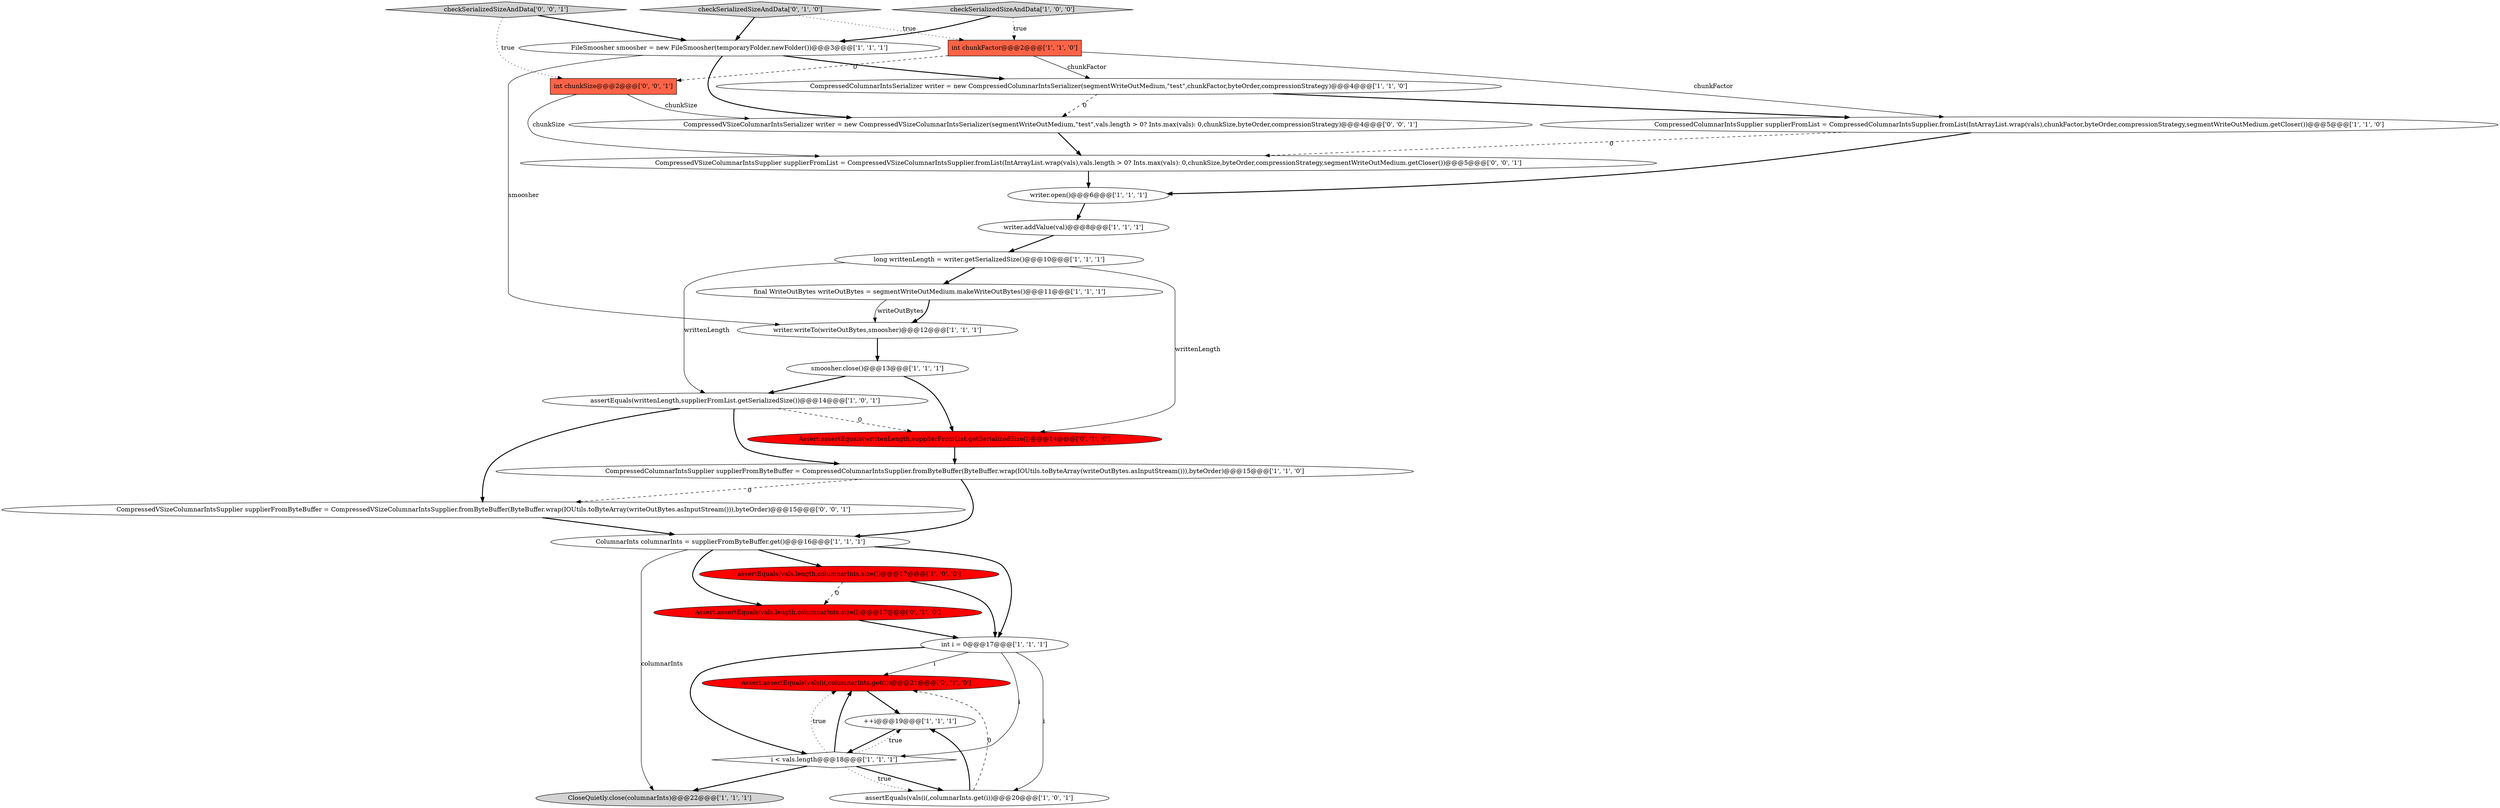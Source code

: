 digraph {
20 [style = filled, label = "Assert.assertEquals(vals(i(,columnarInts.get(i))@@@21@@@['0', '1', '0']", fillcolor = red, shape = ellipse image = "AAA1AAABBB2BBB"];
14 [style = filled, label = "ColumnarInts columnarInts = supplierFromByteBuffer.get()@@@16@@@['1', '1', '1']", fillcolor = white, shape = ellipse image = "AAA0AAABBB1BBB"];
7 [style = filled, label = "checkSerializedSizeAndData['1', '0', '0']", fillcolor = lightgray, shape = diamond image = "AAA0AAABBB1BBB"];
0 [style = filled, label = "assertEquals(writtenLength,supplierFromList.getSerializedSize())@@@14@@@['1', '0', '1']", fillcolor = white, shape = ellipse image = "AAA0AAABBB1BBB"];
25 [style = filled, label = "CompressedVSizeColumnarIntsSerializer writer = new CompressedVSizeColumnarIntsSerializer(segmentWriteOutMedium,\"test\",vals.length > 0? Ints.max(vals): 0,chunkSize,byteOrder,compressionStrategy)@@@4@@@['0', '0', '1']", fillcolor = white, shape = ellipse image = "AAA0AAABBB3BBB"];
6 [style = filled, label = "writer.addValue(val)@@@8@@@['1', '1', '1']", fillcolor = white, shape = ellipse image = "AAA0AAABBB1BBB"];
13 [style = filled, label = "final WriteOutBytes writeOutBytes = segmentWriteOutMedium.makeWriteOutBytes()@@@11@@@['1', '1', '1']", fillcolor = white, shape = ellipse image = "AAA0AAABBB1BBB"];
26 [style = filled, label = "CompressedVSizeColumnarIntsSupplier supplierFromByteBuffer = CompressedVSizeColumnarIntsSupplier.fromByteBuffer(ByteBuffer.wrap(IOUtils.toByteArray(writeOutBytes.asInputStream())),byteOrder)@@@15@@@['0', '0', '1']", fillcolor = white, shape = ellipse image = "AAA0AAABBB3BBB"];
16 [style = filled, label = "long writtenLength = writer.getSerializedSize()@@@10@@@['1', '1', '1']", fillcolor = white, shape = ellipse image = "AAA0AAABBB1BBB"];
12 [style = filled, label = "writer.writeTo(writeOutBytes,smoosher)@@@12@@@['1', '1', '1']", fillcolor = white, shape = ellipse image = "AAA0AAABBB1BBB"];
17 [style = filled, label = "CloseQuietly.close(columnarInts)@@@22@@@['1', '1', '1']", fillcolor = lightgray, shape = ellipse image = "AAA0AAABBB1BBB"];
9 [style = filled, label = "assertEquals(vals.length,columnarInts.size())@@@17@@@['1', '0', '0']", fillcolor = red, shape = ellipse image = "AAA1AAABBB1BBB"];
3 [style = filled, label = "++i@@@19@@@['1', '1', '1']", fillcolor = white, shape = ellipse image = "AAA0AAABBB1BBB"];
8 [style = filled, label = "CompressedColumnarIntsSupplier supplierFromByteBuffer = CompressedColumnarIntsSupplier.fromByteBuffer(ByteBuffer.wrap(IOUtils.toByteArray(writeOutBytes.asInputStream())),byteOrder)@@@15@@@['1', '1', '0']", fillcolor = white, shape = ellipse image = "AAA0AAABBB1BBB"];
4 [style = filled, label = "smoosher.close()@@@13@@@['1', '1', '1']", fillcolor = white, shape = ellipse image = "AAA0AAABBB1BBB"];
27 [style = filled, label = "CompressedVSizeColumnarIntsSupplier supplierFromList = CompressedVSizeColumnarIntsSupplier.fromList(IntArrayList.wrap(vals),vals.length > 0? Ints.max(vals): 0,chunkSize,byteOrder,compressionStrategy,segmentWriteOutMedium.getCloser())@@@5@@@['0', '0', '1']", fillcolor = white, shape = ellipse image = "AAA0AAABBB3BBB"];
19 [style = filled, label = "int chunkFactor@@@2@@@['1', '1', '0']", fillcolor = tomato, shape = box image = "AAA0AAABBB1BBB"];
24 [style = filled, label = "checkSerializedSizeAndData['0', '0', '1']", fillcolor = lightgray, shape = diamond image = "AAA0AAABBB3BBB"];
28 [style = filled, label = "int chunkSize@@@2@@@['0', '0', '1']", fillcolor = tomato, shape = box image = "AAA0AAABBB3BBB"];
18 [style = filled, label = "i < vals.length@@@18@@@['1', '1', '1']", fillcolor = white, shape = diamond image = "AAA0AAABBB1BBB"];
2 [style = filled, label = "CompressedColumnarIntsSerializer writer = new CompressedColumnarIntsSerializer(segmentWriteOutMedium,\"test\",chunkFactor,byteOrder,compressionStrategy)@@@4@@@['1', '1', '0']", fillcolor = white, shape = ellipse image = "AAA0AAABBB1BBB"];
23 [style = filled, label = "Assert.assertEquals(writtenLength,supplierFromList.getSerializedSize())@@@14@@@['0', '1', '0']", fillcolor = red, shape = ellipse image = "AAA1AAABBB2BBB"];
15 [style = filled, label = "assertEquals(vals(i(,columnarInts.get(i))@@@20@@@['1', '0', '1']", fillcolor = white, shape = ellipse image = "AAA0AAABBB1BBB"];
1 [style = filled, label = "CompressedColumnarIntsSupplier supplierFromList = CompressedColumnarIntsSupplier.fromList(IntArrayList.wrap(vals),chunkFactor,byteOrder,compressionStrategy,segmentWriteOutMedium.getCloser())@@@5@@@['1', '1', '0']", fillcolor = white, shape = ellipse image = "AAA0AAABBB1BBB"];
21 [style = filled, label = "checkSerializedSizeAndData['0', '1', '0']", fillcolor = lightgray, shape = diamond image = "AAA0AAABBB2BBB"];
22 [style = filled, label = "Assert.assertEquals(vals.length,columnarInts.size())@@@17@@@['0', '1', '0']", fillcolor = red, shape = ellipse image = "AAA1AAABBB2BBB"];
11 [style = filled, label = "writer.open()@@@6@@@['1', '1', '1']", fillcolor = white, shape = ellipse image = "AAA0AAABBB1BBB"];
5 [style = filled, label = "int i = 0@@@17@@@['1', '1', '1']", fillcolor = white, shape = ellipse image = "AAA0AAABBB1BBB"];
10 [style = filled, label = "FileSmoosher smoosher = new FileSmoosher(temporaryFolder.newFolder())@@@3@@@['1', '1', '1']", fillcolor = white, shape = ellipse image = "AAA0AAABBB1BBB"];
24->10 [style = bold, label=""];
21->10 [style = bold, label=""];
16->13 [style = bold, label=""];
15->20 [style = dashed, label="0"];
16->0 [style = solid, label="writtenLength"];
0->26 [style = bold, label=""];
19->2 [style = solid, label="chunkFactor"];
5->20 [style = solid, label="i"];
7->10 [style = bold, label=""];
7->19 [style = dotted, label="true"];
2->1 [style = bold, label=""];
1->27 [style = dashed, label="0"];
0->23 [style = dashed, label="0"];
11->6 [style = bold, label=""];
16->23 [style = solid, label="writtenLength"];
18->15 [style = bold, label=""];
14->22 [style = bold, label=""];
26->14 [style = bold, label=""];
18->17 [style = bold, label=""];
14->17 [style = solid, label="columnarInts"];
8->14 [style = bold, label=""];
18->15 [style = dotted, label="true"];
9->22 [style = dashed, label="0"];
5->18 [style = bold, label=""];
20->3 [style = bold, label=""];
19->1 [style = solid, label="chunkFactor"];
18->20 [style = dotted, label="true"];
23->8 [style = bold, label=""];
15->3 [style = bold, label=""];
24->28 [style = dotted, label="true"];
13->12 [style = solid, label="writeOutBytes"];
22->5 [style = bold, label=""];
4->0 [style = bold, label=""];
1->11 [style = bold, label=""];
3->18 [style = bold, label=""];
25->27 [style = bold, label=""];
18->20 [style = bold, label=""];
28->25 [style = solid, label="chunkSize"];
10->12 [style = solid, label="smoosher"];
13->12 [style = bold, label=""];
27->11 [style = bold, label=""];
12->4 [style = bold, label=""];
10->25 [style = bold, label=""];
6->16 [style = bold, label=""];
5->15 [style = solid, label="i"];
21->19 [style = dotted, label="true"];
18->3 [style = dotted, label="true"];
28->27 [style = solid, label="chunkSize"];
5->18 [style = solid, label="i"];
0->8 [style = bold, label=""];
2->25 [style = dashed, label="0"];
9->5 [style = bold, label=""];
14->9 [style = bold, label=""];
10->2 [style = bold, label=""];
19->28 [style = dashed, label="0"];
4->23 [style = bold, label=""];
14->5 [style = bold, label=""];
8->26 [style = dashed, label="0"];
}
